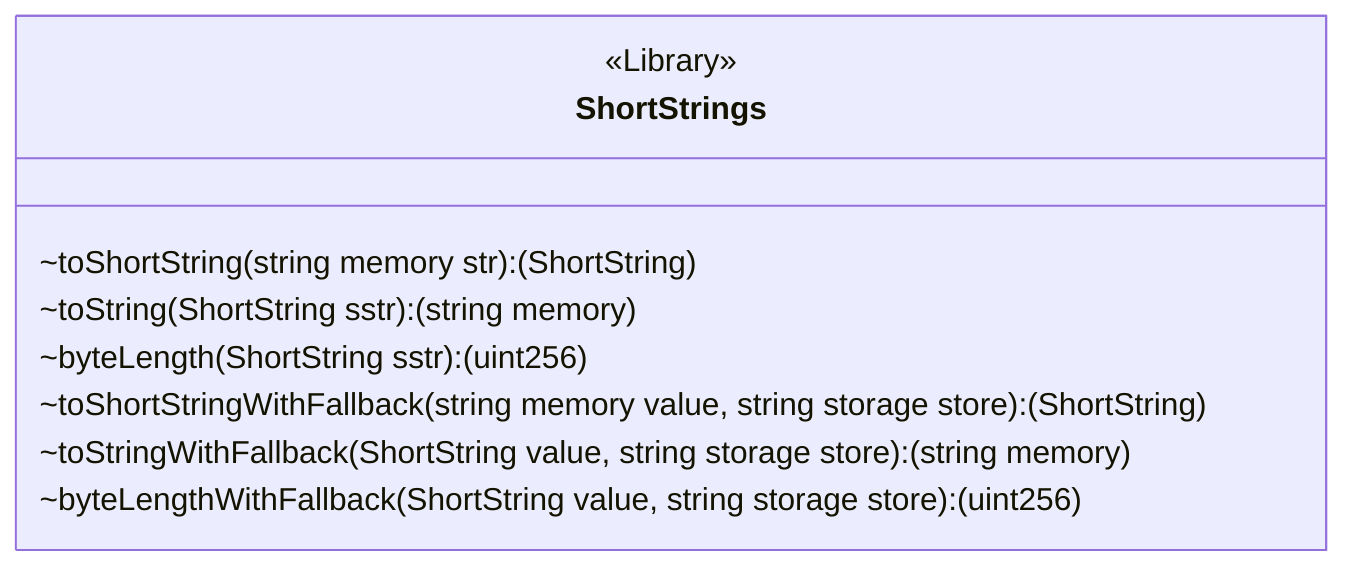 classDiagram
  %% 1255:3053:0
  class ShortStrings {
    <<Library>>
    ~toShortString(string memory str): (ShortString)
    ~toString(ShortString sstr): (string memory)
    ~byteLength(ShortString sstr): (uint256)
    ~toShortStringWithFallback(string memory value, string storage store): (ShortString)
    ~toStringWithFallback(ShortString value, string storage store): (string memory)
    ~byteLengthWithFallback(ShortString value, string storage store): (uint256)
  }